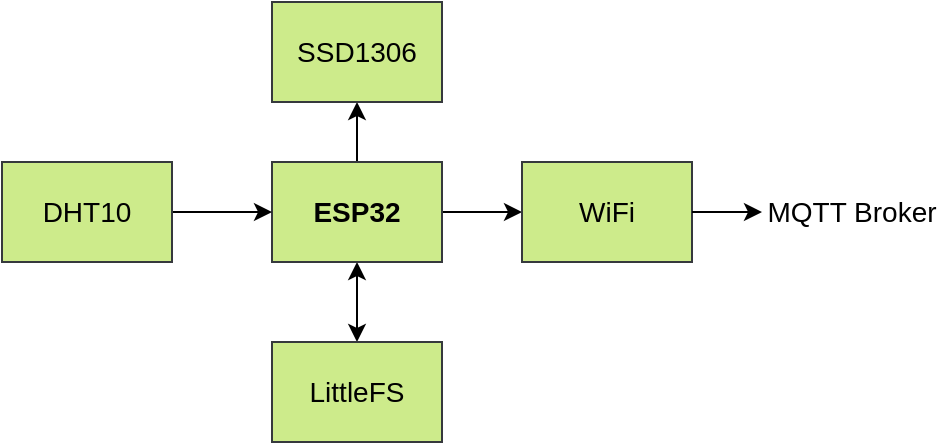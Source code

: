 <mxfile version="22.0.3" type="device" pages="3">
  <diagram name="hardware-design" id="tIbyk6kImaDQXcnWKA_f">
    <mxGraphModel dx="1034" dy="553" grid="1" gridSize="10" guides="1" tooltips="1" connect="1" arrows="1" fold="1" page="1" pageScale="1" pageWidth="850" pageHeight="1100" math="0" shadow="0">
      <root>
        <mxCell id="0" />
        <mxCell id="1" parent="0" />
        <mxCell id="9nm7LYMBVtHlUSe8yeGl-5" style="edgeStyle=orthogonalEdgeStyle;rounded=0;orthogonalLoop=1;jettySize=auto;html=1;entryX=0.5;entryY=0;entryDx=0;entryDy=0;startArrow=classic;startFill=1;" parent="1" source="9nm7LYMBVtHlUSe8yeGl-1" target="9nm7LYMBVtHlUSe8yeGl-3" edge="1">
          <mxGeometry relative="1" as="geometry" />
        </mxCell>
        <mxCell id="9nm7LYMBVtHlUSe8yeGl-7" style="edgeStyle=orthogonalEdgeStyle;rounded=0;orthogonalLoop=1;jettySize=auto;html=1;entryX=0;entryY=0.5;entryDx=0;entryDy=0;" parent="1" source="9nm7LYMBVtHlUSe8yeGl-1" target="9nm7LYMBVtHlUSe8yeGl-6" edge="1">
          <mxGeometry relative="1" as="geometry" />
        </mxCell>
        <mxCell id="9nm7LYMBVtHlUSe8yeGl-11" style="edgeStyle=orthogonalEdgeStyle;rounded=0;orthogonalLoop=1;jettySize=auto;html=1;entryX=0.5;entryY=1;entryDx=0;entryDy=0;" parent="1" source="9nm7LYMBVtHlUSe8yeGl-1" target="9nm7LYMBVtHlUSe8yeGl-10" edge="1">
          <mxGeometry relative="1" as="geometry" />
        </mxCell>
        <mxCell id="9nm7LYMBVtHlUSe8yeGl-1" value="ESP32" style="rounded=0;whiteSpace=wrap;html=1;fillColor=#cdeb8b;strokeColor=#36393d;fontStyle=1;fontSize=14;" parent="1" vertex="1">
          <mxGeometry x="305" y="250" width="85" height="50" as="geometry" />
        </mxCell>
        <mxCell id="9nm7LYMBVtHlUSe8yeGl-4" style="edgeStyle=orthogonalEdgeStyle;rounded=0;orthogonalLoop=1;jettySize=auto;html=1;entryX=0;entryY=0.5;entryDx=0;entryDy=0;" parent="1" source="9nm7LYMBVtHlUSe8yeGl-2" target="9nm7LYMBVtHlUSe8yeGl-1" edge="1">
          <mxGeometry relative="1" as="geometry" />
        </mxCell>
        <mxCell id="9nm7LYMBVtHlUSe8yeGl-2" value="DHT10" style="rounded=0;whiteSpace=wrap;html=1;fillColor=#cdeb8b;strokeColor=#36393d;fontStyle=0;fontSize=14;" parent="1" vertex="1">
          <mxGeometry x="170" y="250" width="85" height="50" as="geometry" />
        </mxCell>
        <mxCell id="9nm7LYMBVtHlUSe8yeGl-3" value="LittleFS" style="rounded=0;whiteSpace=wrap;html=1;fillColor=#cdeb8b;strokeColor=#36393d;fontStyle=0;fontSize=14;" parent="1" vertex="1">
          <mxGeometry x="305" y="340" width="85" height="50" as="geometry" />
        </mxCell>
        <mxCell id="9nm7LYMBVtHlUSe8yeGl-6" value="WiFi" style="rounded=0;whiteSpace=wrap;html=1;fillColor=#cdeb8b;strokeColor=#36393d;fontStyle=0;fontSize=14;" parent="1" vertex="1">
          <mxGeometry x="430" y="250" width="85" height="50" as="geometry" />
        </mxCell>
        <mxCell id="9nm7LYMBVtHlUSe8yeGl-10" value="SSD1306" style="rounded=0;whiteSpace=wrap;html=1;fillColor=#cdeb8b;strokeColor=#36393d;fontStyle=0;fontSize=14;" parent="1" vertex="1">
          <mxGeometry x="305" y="170" width="85" height="50" as="geometry" />
        </mxCell>
        <mxCell id="9nm7LYMBVtHlUSe8yeGl-12" value="" style="edgeStyle=orthogonalEdgeStyle;rounded=0;orthogonalLoop=1;jettySize=auto;html=1;" parent="1" source="9nm7LYMBVtHlUSe8yeGl-6" target="9nm7LYMBVtHlUSe8yeGl-9" edge="1">
          <mxGeometry relative="1" as="geometry">
            <mxPoint x="600" y="275" as="targetPoint" />
            <mxPoint x="515" y="275" as="sourcePoint" />
          </mxGeometry>
        </mxCell>
        <mxCell id="9nm7LYMBVtHlUSe8yeGl-9" value="MQTT Broker" style="text;html=1;strokeColor=none;fillColor=none;align=center;verticalAlign=middle;whiteSpace=wrap;rounded=0;fontSize=14;" parent="1" vertex="1">
          <mxGeometry x="550" y="260" width="90" height="30" as="geometry" />
        </mxCell>
      </root>
    </mxGraphModel>
  </diagram>
  <diagram id="j13wN1az7Kc-plYniWI2" name="firmware-architecture">
    <mxGraphModel dx="1034" dy="553" grid="1" gridSize="10" guides="1" tooltips="1" connect="1" arrows="1" fold="1" page="1" pageScale="1" pageWidth="850" pageHeight="1100" background="#ffffff" math="0" shadow="0">
      <root>
        <mxCell id="0" />
        <mxCell id="1" parent="0" />
        <mxCell id="jSD8NSGnrTcUN9SXQ439-1" value="" style="rounded=0;whiteSpace=wrap;html=1;fillColor=none;" parent="1" vertex="1">
          <mxGeometry x="168" y="470" width="490" height="130" as="geometry" />
        </mxCell>
        <mxCell id="Wo7ga6NTU0wfcAZjPLxe-1" value="DHT10" style="rounded=0;whiteSpace=wrap;html=1;fillColor=#ffff88;strokeColor=#36393d;fontStyle=0;fontSize=14;" parent="1" vertex="1">
          <mxGeometry x="175.5" y="610" width="85" height="30" as="geometry" />
        </mxCell>
        <mxCell id="Wo7ga6NTU0wfcAZjPLxe-2" value="LittleFS" style="rounded=0;whiteSpace=wrap;html=1;fillColor=#ffff88;strokeColor=#36393d;fontStyle=0;fontSize=14;" parent="1" vertex="1">
          <mxGeometry x="465.5" y="610" width="185" height="30" as="geometry" />
        </mxCell>
        <mxCell id="Wo7ga6NTU0wfcAZjPLxe-3" value="WiFi" style="rounded=0;whiteSpace=wrap;html=1;fillColor=#ffff88;strokeColor=#36393d;fontStyle=0;fontSize=14;" parent="1" vertex="1">
          <mxGeometry x="370.5" y="610" width="85" height="30" as="geometry" />
        </mxCell>
        <mxCell id="Wo7ga6NTU0wfcAZjPLxe-4" value="SSD1306" style="rounded=0;whiteSpace=wrap;html=1;fillColor=#ffff88;strokeColor=#36393d;fontStyle=0;fontSize=14;" parent="1" vertex="1">
          <mxGeometry x="270.5" y="610" width="85" height="30" as="geometry" />
        </mxCell>
        <mxCell id="Wo7ga6NTU0wfcAZjPLxe-5" value="Sensor" style="rounded=0;whiteSpace=wrap;html=1;fillColor=#cdeb8b;strokeColor=#36393d;fontStyle=0;fontSize=14;" parent="1" vertex="1">
          <mxGeometry x="175" y="520" width="85" height="70" as="geometry" />
        </mxCell>
        <mxCell id="Wo7ga6NTU0wfcAZjPLxe-6" value="Storage" style="rounded=0;whiteSpace=wrap;html=1;fillColor=#cdeb8b;strokeColor=#36393d;fontStyle=0;fontSize=14;" parent="1" vertex="1">
          <mxGeometry x="465" y="560" width="185" height="30" as="geometry" />
        </mxCell>
        <mxCell id="Wo7ga6NTU0wfcAZjPLxe-7" value="Network" style="rounded=0;whiteSpace=wrap;html=1;fillColor=#cdeb8b;strokeColor=#36393d;fontStyle=0;fontSize=14;" parent="1" vertex="1">
          <mxGeometry x="370" y="520" width="85" height="70" as="geometry" />
        </mxCell>
        <mxCell id="Wo7ga6NTU0wfcAZjPLxe-8" value="Display" style="rounded=0;whiteSpace=wrap;html=1;fillColor=#cdeb8b;strokeColor=#36393d;fontStyle=0;fontSize=14;" parent="1" vertex="1">
          <mxGeometry x="270" y="520" width="85" height="70" as="geometry" />
        </mxCell>
        <mxCell id="Wo7ga6NTU0wfcAZjPLxe-9" value="Application" style="rounded=0;whiteSpace=wrap;html=1;fillColor=#cce5ff;strokeColor=#36393d;fontStyle=0;fontSize=14;" parent="1" vertex="1">
          <mxGeometry x="175" y="480" width="475" height="30" as="geometry" />
        </mxCell>
        <mxCell id="Wo7ga6NTU0wfcAZjPLxe-10" value="Settings" style="rounded=0;whiteSpace=wrap;html=1;fillColor=#cdeb8b;strokeColor=#36393d;fontStyle=0;fontSize=14;" parent="1" vertex="1">
          <mxGeometry x="465" y="520" width="85" height="30" as="geometry" />
        </mxCell>
        <mxCell id="Wo7ga6NTU0wfcAZjPLxe-11" value="Ring Buffer" style="rounded=0;whiteSpace=wrap;html=1;fillColor=#cdeb8b;strokeColor=#36393d;fontStyle=0;fontSize=14;" parent="1" vertex="1">
          <mxGeometry x="564" y="520" width="85" height="30" as="geometry" />
        </mxCell>
        <mxCell id="jSD8NSGnrTcUN9SXQ439-2" value="" style="rounded=0;whiteSpace=wrap;html=1;fillColor=none;" parent="1" vertex="1">
          <mxGeometry x="168.5" y="600" width="490" height="50" as="geometry" />
        </mxCell>
      </root>
    </mxGraphModel>
  </diagram>
  <diagram id="Vxmukqiv5L9Z8X2Wa_FC" name="firmware-flow">
    <mxGraphModel dx="1034" dy="553" grid="1" gridSize="10" guides="1" tooltips="1" connect="1" arrows="1" fold="1" page="1" pageScale="1" pageWidth="850" pageHeight="1100" math="0" shadow="0">
      <root>
        <mxCell id="0" />
        <mxCell id="1" parent="0" />
        <mxCell id="wkx3j7vF20gk3ggLc-Tp-1" value="" style="edgeStyle=orthogonalEdgeStyle;rounded=0;orthogonalLoop=1;jettySize=auto;html=1;" parent="1" source="wkx3j7vF20gk3ggLc-Tp-2" target="wkx3j7vF20gk3ggLc-Tp-4" edge="1">
          <mxGeometry relative="1" as="geometry" />
        </mxCell>
        <mxCell id="wkx3j7vF20gk3ggLc-Tp-2" value="Start" style="rounded=0;whiteSpace=wrap;html=1;fillColor=#cdeb8b;strokeColor=#36393d;fontStyle=0;fontSize=14;" parent="1" vertex="1">
          <mxGeometry x="260" y="130" width="100" height="30" as="geometry" />
        </mxCell>
        <mxCell id="wkx3j7vF20gk3ggLc-Tp-3" value="" style="edgeStyle=orthogonalEdgeStyle;rounded=0;orthogonalLoop=1;jettySize=auto;html=1;" parent="1" source="wkx3j7vF20gk3ggLc-Tp-4" target="wkx3j7vF20gk3ggLc-Tp-10" edge="1">
          <mxGeometry relative="1" as="geometry" />
        </mxCell>
        <mxCell id="wkx3j7vF20gk3ggLc-Tp-4" value="Peripheral init" style="rounded=0;whiteSpace=wrap;html=1;fillColor=#cdeb8b;strokeColor=#36393d;fontStyle=0;fontSize=14;" parent="1" vertex="1">
          <mxGeometry x="260" y="190" width="100" height="30" as="geometry" />
        </mxCell>
        <mxCell id="wkx3j7vF20gk3ggLc-Tp-5" value="" style="edgeStyle=orthogonalEdgeStyle;rounded=0;orthogonalLoop=1;jettySize=auto;html=1;" parent="1" source="wkx3j7vF20gk3ggLc-Tp-6" target="wkx3j7vF20gk3ggLc-Tp-8" edge="1">
          <mxGeometry relative="1" as="geometry" />
        </mxCell>
        <mxCell id="wkx3j7vF20gk3ggLc-Tp-6" value="Connect to WiFi" style="rounded=0;whiteSpace=wrap;html=1;fillColor=#cdeb8b;strokeColor=#36393d;fontStyle=0;fontSize=14;" parent="1" vertex="1">
          <mxGeometry x="240" y="310" width="140" height="30" as="geometry" />
        </mxCell>
        <mxCell id="wkx3j7vF20gk3ggLc-Tp-7" value="" style="edgeStyle=orthogonalEdgeStyle;rounded=0;orthogonalLoop=1;jettySize=auto;html=1;" parent="1" source="wkx3j7vF20gk3ggLc-Tp-8" target="wkx3j7vF20gk3ggLc-Tp-12" edge="1">
          <mxGeometry relative="1" as="geometry" />
        </mxCell>
        <mxCell id="wkx3j7vF20gk3ggLc-Tp-8" value="Connect to MQTT" style="rounded=0;whiteSpace=wrap;html=1;fillColor=#cdeb8b;strokeColor=#36393d;fontStyle=0;fontSize=14;" parent="1" vertex="1">
          <mxGeometry x="240" y="370" width="140" height="30" as="geometry" />
        </mxCell>
        <mxCell id="wkx3j7vF20gk3ggLc-Tp-9" style="edgeStyle=orthogonalEdgeStyle;rounded=0;orthogonalLoop=1;jettySize=auto;html=1;entryX=0.5;entryY=0;entryDx=0;entryDy=0;" parent="1" source="wkx3j7vF20gk3ggLc-Tp-10" target="wkx3j7vF20gk3ggLc-Tp-6" edge="1">
          <mxGeometry relative="1" as="geometry" />
        </mxCell>
        <mxCell id="wkx3j7vF20gk3ggLc-Tp-10" value="Load settings.json" style="rounded=0;whiteSpace=wrap;html=1;fillColor=#cdeb8b;strokeColor=#36393d;fontStyle=0;fontSize=14;" parent="1" vertex="1">
          <mxGeometry x="240" y="250" width="140" height="30" as="geometry" />
        </mxCell>
        <mxCell id="wkx3j7vF20gk3ggLc-Tp-11" value="" style="edgeStyle=orthogonalEdgeStyle;rounded=0;orthogonalLoop=1;jettySize=auto;html=1;" parent="1" source="wkx3j7vF20gk3ggLc-Tp-12" target="wkx3j7vF20gk3ggLc-Tp-14" edge="1">
          <mxGeometry relative="1" as="geometry" />
        </mxCell>
        <mxCell id="wkx3j7vF20gk3ggLc-Tp-12" value="Fetch sensor data" style="rounded=0;whiteSpace=wrap;html=1;fillColor=#cdeb8b;strokeColor=#36393d;fontStyle=0;fontSize=14;" parent="1" vertex="1">
          <mxGeometry x="420" y="370" width="140" height="30" as="geometry" />
        </mxCell>
        <mxCell id="wkx3j7vF20gk3ggLc-Tp-13" value="" style="edgeStyle=orthogonalEdgeStyle;rounded=0;orthogonalLoop=1;jettySize=auto;html=1;" parent="1" source="wkx3j7vF20gk3ggLc-Tp-14" target="wkx3j7vF20gk3ggLc-Tp-16" edge="1">
          <mxGeometry relative="1" as="geometry" />
        </mxCell>
        <mxCell id="wkx3j7vF20gk3ggLc-Tp-14" value="Publish to broker" style="rounded=0;whiteSpace=wrap;html=1;fillColor=#cdeb8b;strokeColor=#36393d;fontStyle=0;fontSize=14;" parent="1" vertex="1">
          <mxGeometry x="420" y="310" width="140" height="30" as="geometry" />
        </mxCell>
        <mxCell id="wkx3j7vF20gk3ggLc-Tp-15" style="edgeStyle=orthogonalEdgeStyle;rounded=0;orthogonalLoop=1;jettySize=auto;html=1;entryX=1;entryY=0.5;entryDx=0;entryDy=0;" parent="1" source="wkx3j7vF20gk3ggLc-Tp-16" target="wkx3j7vF20gk3ggLc-Tp-12" edge="1">
          <mxGeometry relative="1" as="geometry">
            <Array as="points">
              <mxPoint x="610" y="265" />
              <mxPoint x="610" y="385" />
            </Array>
          </mxGeometry>
        </mxCell>
        <mxCell id="wkx3j7vF20gk3ggLc-Tp-16" value="Delay&amp;nbsp;" style="rounded=0;whiteSpace=wrap;html=1;fillColor=#cdeb8b;strokeColor=#36393d;fontStyle=0;fontSize=14;" parent="1" vertex="1">
          <mxGeometry x="420" y="250" width="140" height="30" as="geometry" />
        </mxCell>
      </root>
    </mxGraphModel>
  </diagram>
</mxfile>
